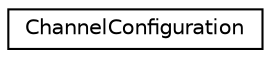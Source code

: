 digraph "Graphical Class Hierarchy"
{
  edge [fontname="Helvetica",fontsize="10",labelfontname="Helvetica",labelfontsize="10"];
  node [fontname="Helvetica",fontsize="10",shape=record];
  rankdir="LR";
  Node1 [label="ChannelConfiguration",height=0.2,width=0.4,color="black", fillcolor="white", style="filled",URL="$d6/d20/class_channel_configuration.html"];
}
